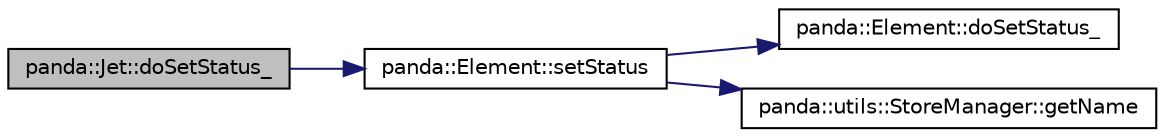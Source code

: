 digraph G
{
  edge [fontname="Helvetica",fontsize="10",labelfontname="Helvetica",labelfontsize="10"];
  node [fontname="Helvetica",fontsize="10",shape=record];
  rankdir=LR;
  Node1 [label="panda::Jet::doSetStatus_",height=0.2,width=0.4,color="black", fillcolor="grey75", style="filled" fontcolor="black"];
  Node1 -> Node2 [color="midnightblue",fontsize="10",style="solid"];
  Node2 [label="panda::Element::setStatus",height=0.2,width=0.4,color="black", fillcolor="white", style="filled",URL="$classpanda_1_1Element.html#a86dead86ad366a92531c3e7f1f157994",tooltip="Set status of branches to true (matching branch) or false (vetoed branch)."];
  Node2 -> Node3 [color="midnightblue",fontsize="10",style="solid"];
  Node3 [label="panda::Element::doSetStatus_",height=0.2,width=0.4,color="black", fillcolor="white", style="filled",URL="$classpanda_1_1Element.html#a1309a7039cde6233c19f3c488805015d"];
  Node2 -> Node4 [color="midnightblue",fontsize="10",style="solid"];
  Node4 [label="panda::utils::StoreManager::getName",height=0.2,width=0.4,color="black", fillcolor="white", style="filled",URL="$classpanda_1_1utils_1_1StoreManager.html#acada8d02da4ba8c252b1a0f4c78346aa"];
}
